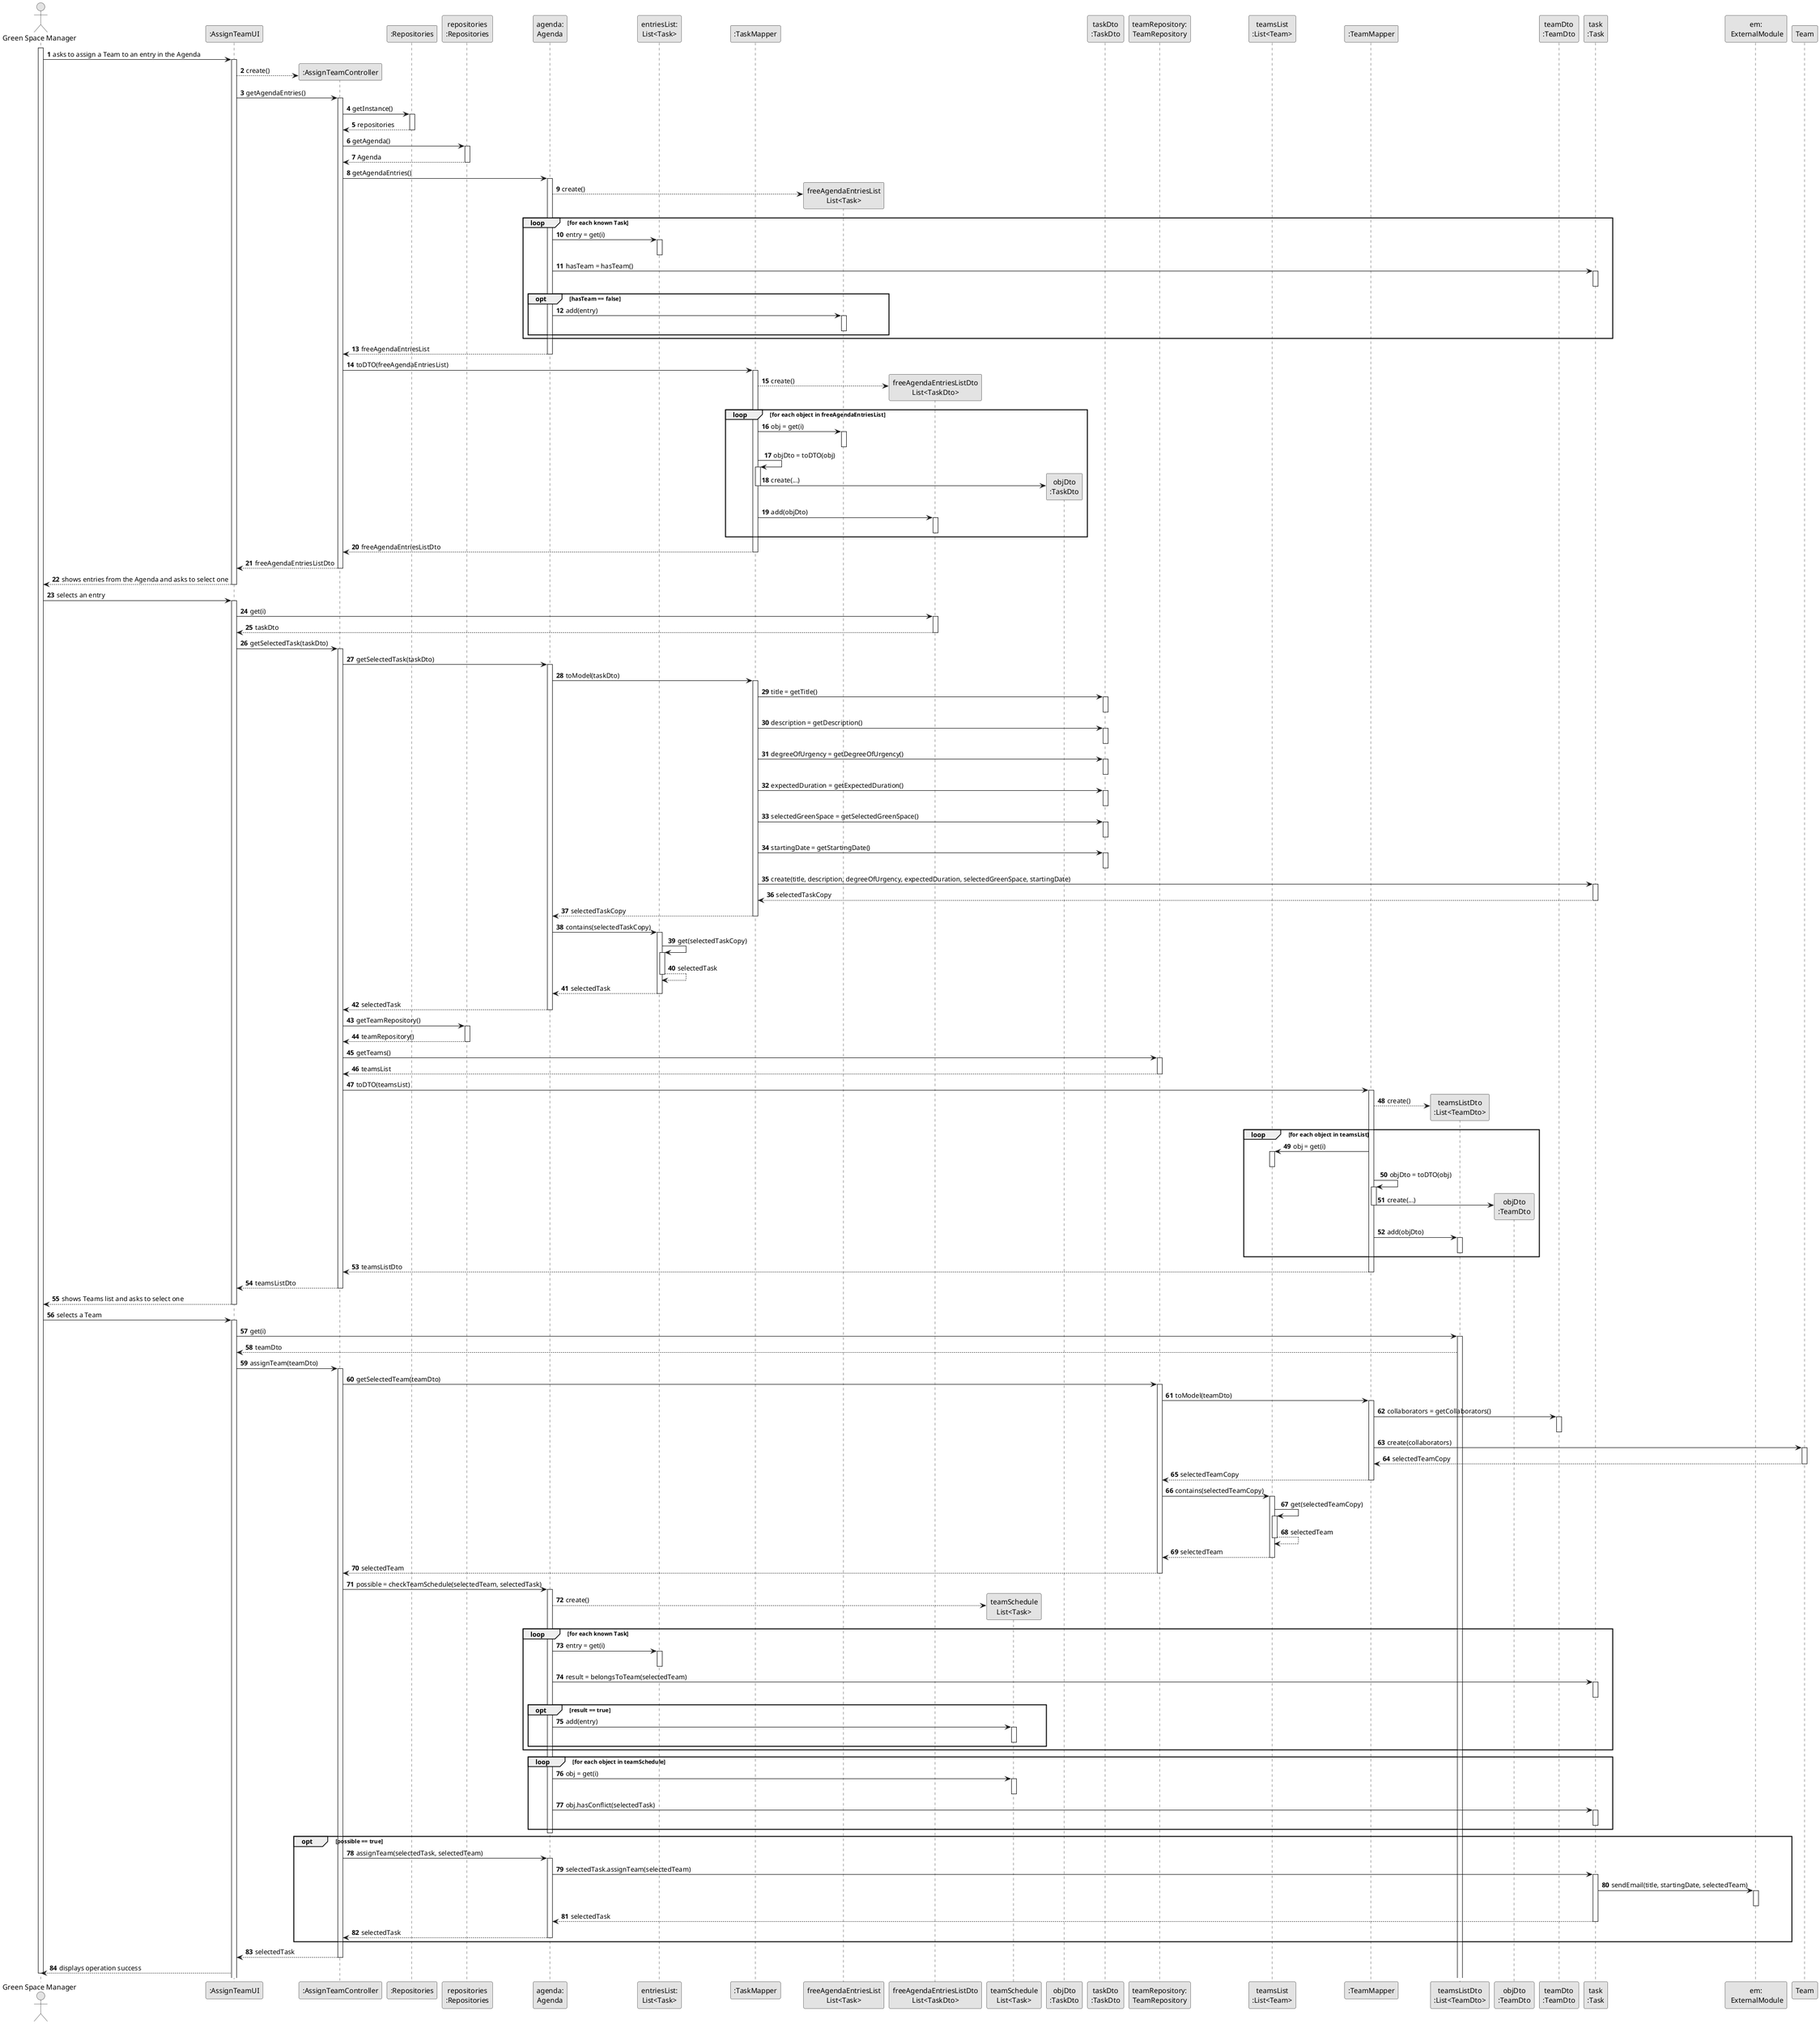 @startuml
skinparam monochrome true
skinparam packageStyle rectangle
skinparam shadowing false

autonumber

'hide footbox
actor "Green Space Manager" as GSM
participant ":AssignTeamUI" as UI
participant ":AssignTeamController" as CTRL
participant ":Repositories" as RepositorySingleton
participant "repositories\n:Repositories" as PLAT
participant "agenda:\nAgenda" as Agenda
participant "entriesList:\nList<Task>" as EntriesList
participant ":TaskMapper" as TaskMapper
participant "freeAgendaEntriesList\nList<Task>" as freeAgendaEntriesList
participant "freeAgendaEntriesListDto\nList<TaskDto>" as freeAgendaEntriesListDto
participant "teamSchedule\nList<Task>" as teamSchedule
participant "objDto\n:TaskDto" as taskDto
participant "taskDto\n:TaskDto" as TaskDto
participant "teamRepository:\nTeamRepository" as TeamRepository
participant "teamsList\n:List<Team>" as teamsList
participant ":TeamMapper" as TeamMapper
participant "teamsListDto\n:List<TeamDto>" as teamsListDto
participant "objDto\n:TeamDto" as teamDto
participant "teamDto\n:TeamDto" as TeamDto
participant "task\n:Task" as Task
participant "em:\n ExternalModule" as EM

activate GSM

    GSM -> UI : asks to assign a Team to an entry in the Agenda
    activate UI

        UI --> CTRL** : create()
        UI -> CTRL : getAgendaEntries()
        activate CTRL

            CTRL -> RepositorySingleton : getInstance()
                activate RepositorySingleton

                    RepositorySingleton --> CTRL: repositories
                deactivate RepositorySingleton

                CTRL -> PLAT : getAgenda()
                activate PLAT

                    PLAT --> CTRL : Agenda
                deactivate PLAT

                CTRL -> Agenda : getAgendaEntries()
                activate Agenda

                    Agenda --> freeAgendaEntriesList** : create()

                    loop for each known Task

                        Agenda -> EntriesList : entry = get(i)
                        activate EntriesList
                        deactivate EntriesList

                        Agenda -> Task : hasTeam = hasTeam()
                        activate Task
                        deactivate Task

                        opt hasTeam == false

                            Agenda -> freeAgendaEntriesList : add(entry)
                            activate freeAgendaEntriesList
                            deactivate freeAgendaEntriesList

                        end opt

                    end loop

                    Agenda --> CTRL : freeAgendaEntriesList
                deactivate Agenda

                CTRL -> TaskMapper : toDTO(freeAgendaEntriesList)
                activate TaskMapper

                    TaskMapper --> freeAgendaEntriesListDto** : create()

                    loop for each object in freeAgendaEntriesList
                        TaskMapper -> freeAgendaEntriesList : obj = get(i)
                        activate freeAgendaEntriesList

                            deactivate freeAgendaEntriesList

                        TaskMapper -> TaskMapper : objDto = toDTO(obj)
                        activate TaskMapper

                            TaskMapper -> taskDto** :create(...)
                            deactivate TaskMapper

                        TaskMapper -> freeAgendaEntriesListDto : add(objDto)
                        activate freeAgendaEntriesListDto

                            deactivate freeAgendaEntriesListDto

                        end loop

                    TaskMapper --> CTRL : freeAgendaEntriesListDto
                    deactivate TaskMapper

                CTRL --> UI : freeAgendaEntriesListDto
                deactivate CTRL
            UI --> GSM : shows entries from the Agenda and asks to select one
            deactivate UI

        GSM -> UI : selects an entry
        activate UI

            UI -> freeAgendaEntriesListDto : get(i)
            activate freeAgendaEntriesListDto

                freeAgendaEntriesListDto --> UI : taskDto
            deactivate freeAgendaEntriesListDto

            UI -> CTRL : getSelectedTask(taskDto)
            activate CTRL

                CTRL -> Agenda : getSelectedTask(taskDto)
                activate Agenda

                    Agenda -> TaskMapper : toModel(taskDto)
                    activate TaskMapper

                        TaskMapper -> TaskDto : title = getTitle()
                        activate TaskDto
                        deactivate TaskDto

                        TaskMapper -> TaskDto : description = getDescription()
                        activate TaskDto
                        deactivate TaskDto

                        TaskMapper -> TaskDto : degreeOfUrgency = getDegreeOfUrgency()
                        activate TaskDto
                        deactivate TaskDto

                        TaskMapper -> TaskDto : expectedDuration = getExpectedDuration()
                        activate TaskDto
                        deactivate TaskDto

                        TaskMapper -> TaskDto : selectedGreenSpace = getSelectedGreenSpace()
                        activate TaskDto
                        deactivate TaskDto

                        TaskMapper -> TaskDto : startingDate = getStartingDate()
                        activate TaskDto
                        deactivate TaskDto

                        TaskMapper -> Task : create(title, description, degreeOfUrgency, expectedDuration, selectedGreenSpace, startingDate)
                        activate Task

                            Task --> TaskMapper : selectedTaskCopy
                        deactivate Task

                        TaskMapper --> Agenda : selectedTaskCopy
                        deactivate TaskMapper

                    Agenda -> EntriesList: contains(selectedTaskCopy)
                    activate EntriesList

                        EntriesList -> EntriesList: get(selectedTaskCopy)
                        activate EntriesList
                            EntriesList --> EntriesList : selectedTask
                        deactivate EntriesList

                        EntriesList --> Agenda : selectedTask
                    deactivate EntriesList

                    Agenda --> CTRL : selectedTask
                    deactivate Agenda

                    CTRL -> PLAT : getTeamRepository()
                    activate PLAT

                        PLAT --> CTRL : teamRepository()
                    deactivate PLAT

                    CTRL -> TeamRepository : getTeams()
                    activate TeamRepository

                        TeamRepository --> CTRL : teamsList
                    deactivate TeamRepository

                CTRL -> TeamMapper : toDTO(teamsList)
                activate TeamMapper

                    TeamMapper --> teamsListDto** : create()

                    loop for each object in teamsList

                        TeamMapper -> teamsList : obj = get(i)
                        activate teamsList
                        deactivate teamsList


                        TeamMapper -> TeamMapper : objDto = toDTO(obj)
                        activate TeamMapper

                            TeamMapper -> teamDto** :create(...)
                            deactivate TeamMapper

                        TeamMapper -> teamsListDto : add(objDto)
                        activate teamsListDto

                            deactivate teamsListDto

                        end loop

                    TeamMapper --> CTRL : teamsListDto
                    deactivate TeamMapper

                CTRL --> UI : teamsListDto
                deactivate CTRL

            UI --> GSM : shows Teams list and asks to select one
            deactivate UI

        GSM -> UI : selects a Team
        activate UI

            UI -> teamsListDto : get(i)
            activate teamsListDto

                teamsListDto --> UI : teamDto

            UI -> CTRL : assignTeam(teamDto)
            activate CTRL

                CTRL -> TeamRepository : getSelectedTeam(teamDto)
                activate TeamRepository

                    TeamRepository -> TeamMapper : toModel(teamDto)
                    activate TeamMapper

                        TeamMapper -> TeamDto : collaborators = getCollaborators()
                        activate TeamDto
                        deactivate TeamDto

                        TeamMapper -> Team : create(collaborators)
                        activate Team

                            Team --> TeamMapper : selectedTeamCopy
                        deactivate Team

                        TeamMapper --> TeamRepository : selectedTeamCopy
                        deactivate TeamMapper

                    TeamRepository -> teamsList: contains(selectedTeamCopy)
                    activate teamsList

                        teamsList -> teamsList: get(selectedTeamCopy)
                        activate teamsList
                            teamsList --> teamsList : selectedTeam
                        deactivate teamsList

                        teamsList --> TeamRepository : selectedTeam
                    deactivate teamsList

                    TeamRepository --> CTRL : selectedTeam
                    deactivate TeamRepository

                    CTRL -> Agenda : possible = checkTeamSchedule(selectedTeam, selectedTask)
                    activate Agenda

                        Agenda --> teamSchedule** : create()

                        loop for each known Task

                            Agenda -> EntriesList : entry = get(i)
                            activate EntriesList
                            deactivate EntriesList

                            Agenda -> Task : result = belongsToTeam(selectedTeam)
                            activate Task
                            deactivate Task

                            opt result == true

                                Agenda -> teamSchedule : add(entry)
                                activate teamSchedule
                                deactivate teamSchedule

                            end opt

                        end loop

                        loop for each object in teamSchedule

                            Agenda -> teamSchedule : obj = get(i)
                            activate teamSchedule
                            deactivate teamSchedule

                            Agenda -> Task : obj.hasConflict(selectedTask)
                            activate Task
                            deactivate Task

                        end loop

                    deactivate Agenda

                    opt possible == true

                    CTRL -> Agenda : assignTeam(selectedTask, selectedTeam)
                    activate Agenda

                        Agenda -> Task : selectedTask.assignTeam(selectedTeam)
                        activate Task

                            Task -> EM : sendEmail(title, startingDate, selectedTeam)
                            activate EM
                            deactivate EM

                            Task --> Agenda : selectedTask
                            deactivate Task

                        Agenda --> CTRL : selectedTask
                        deactivate Agenda

                        end opt

                    CTRL --> UI : selectedTask
                    deactivate CTRL

                UI --> GSM : displays operation success

        deactivate GSM

@enduml